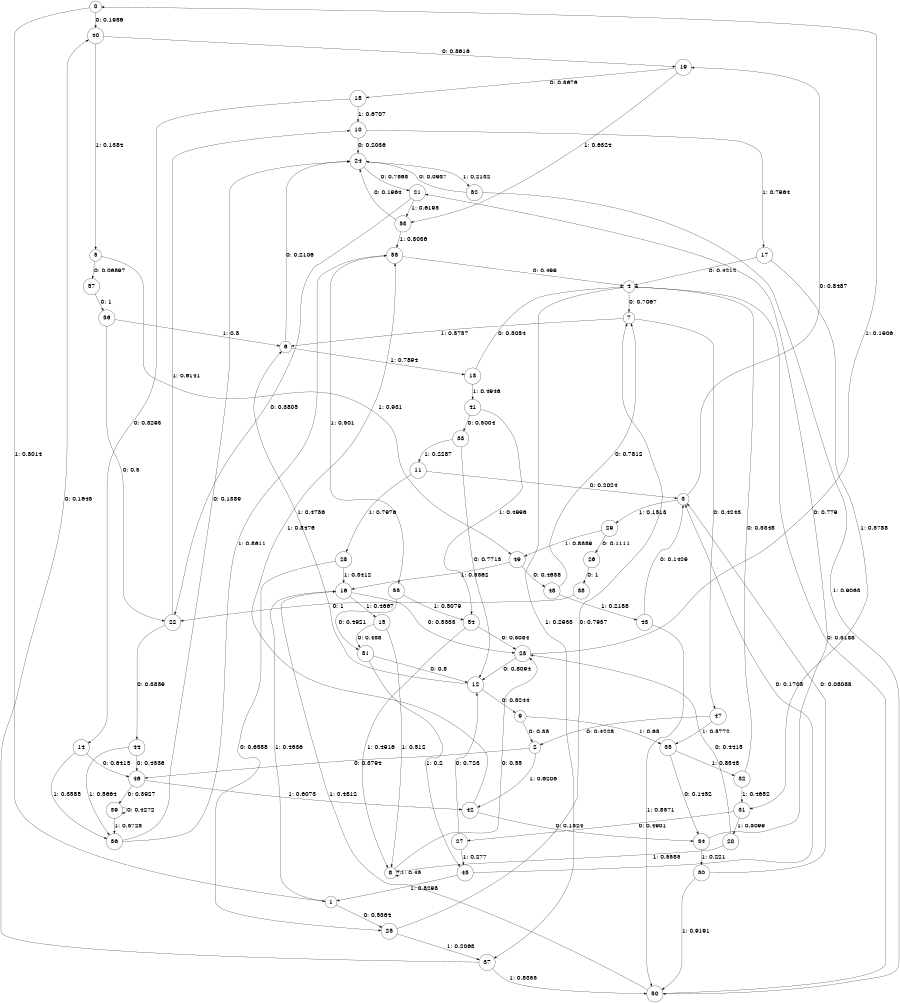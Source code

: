 digraph "ch6faceL10" {
size = "6,8.5";
ratio = "fill";
node [shape = circle];
node [fontsize = 24];
edge [fontsize = 24];
0 -> 40 [label = "0: 0.1986   "];
0 -> 1 [label = "1: 0.8014   "];
1 -> 25 [label = "0: 0.5364   "];
1 -> 16 [label = "1: 0.4636   "];
2 -> 46 [label = "0: 0.3794   "];
2 -> 42 [label = "1: 0.6206   "];
3 -> 19 [label = "0: 0.8487   "];
3 -> 29 [label = "1: 0.1513   "];
4 -> 7 [label = "0: 0.7067   "];
4 -> 37 [label = "1: 0.2933   "];
5 -> 57 [label = "0: 0.06897  "];
5 -> 49 [label = "1: 0.931    "];
6 -> 24 [label = "0: 0.2106   "];
6 -> 13 [label = "1: 0.7894   "];
7 -> 47 [label = "0: 0.4243   "];
7 -> 6 [label = "1: 0.5757   "];
8 -> 23 [label = "0: 0.55     "];
8 -> 8 [label = "1: 0.45     "];
9 -> 2 [label = "0: 0.35     "];
9 -> 35 [label = "1: 0.65     "];
10 -> 24 [label = "0: 0.2036   "];
10 -> 17 [label = "1: 0.7964   "];
11 -> 3 [label = "0: 0.2024   "];
11 -> 28 [label = "1: 0.7976   "];
12 -> 9 [label = "0: 0.5244   "];
12 -> 6 [label = "1: 0.4756   "];
13 -> 4 [label = "0: 0.5054   "];
13 -> 41 [label = "1: 0.4946   "];
14 -> 46 [label = "0: 0.6415   "];
14 -> 36 [label = "1: 0.3585   "];
15 -> 51 [label = "0: 0.488    "];
15 -> 8 [label = "1: 0.512    "];
16 -> 23 [label = "0: 0.5333   "];
16 -> 15 [label = "1: 0.4667   "];
17 -> 4 [label = "0: 0.4212   "];
17 -> 31 [label = "1: 0.5788   "];
18 -> 14 [label = "0: 0.3293   "];
18 -> 10 [label = "1: 0.6707   "];
19 -> 18 [label = "0: 0.3676   "];
19 -> 53 [label = "1: 0.6324   "];
20 -> 23 [label = "0: 0.4415   "];
20 -> 8 [label = "1: 0.5585   "];
21 -> 22 [label = "0: 0.3805   "];
21 -> 53 [label = "1: 0.6195   "];
22 -> 44 [label = "0: 0.3859   "];
22 -> 10 [label = "1: 0.6141   "];
23 -> 12 [label = "0: 0.8094   "];
23 -> 0 [label = "1: 0.1906   "];
24 -> 21 [label = "0: 0.7868   "];
24 -> 52 [label = "1: 0.2132   "];
25 -> 7 [label = "0: 0.7937   "];
25 -> 37 [label = "1: 0.2063   "];
26 -> 38 [label = "0: 1        "];
27 -> 12 [label = "0: 0.723    "];
27 -> 45 [label = "1: 0.277    "];
28 -> 25 [label = "0: 0.6588   "];
28 -> 16 [label = "1: 0.3412   "];
29 -> 26 [label = "0: 0.1111   "];
29 -> 49 [label = "1: 0.8889   "];
30 -> 3 [label = "0: 0.08088  "];
30 -> 50 [label = "1: 0.9191   "];
31 -> 27 [label = "0: 0.4901   "];
31 -> 20 [label = "1: 0.5099   "];
32 -> 4 [label = "0: 0.5348   "];
32 -> 31 [label = "1: 0.4652   "];
33 -> 12 [label = "0: 0.7713   "];
33 -> 11 [label = "1: 0.2287   "];
34 -> 21 [label = "0: 0.779    "];
34 -> 30 [label = "1: 0.221    "];
35 -> 34 [label = "0: 0.1452   "];
35 -> 32 [label = "1: 0.8548   "];
36 -> 24 [label = "0: 0.1389   "];
36 -> 58 [label = "1: 0.8611   "];
37 -> 40 [label = "0: 0.1645   "];
37 -> 50 [label = "1: 0.8355   "];
38 -> 22 [label = "0: 1        "];
39 -> 39 [label = "0: 0.4272   "];
39 -> 36 [label = "1: 0.5728   "];
40 -> 19 [label = "0: 0.8616   "];
40 -> 5 [label = "1: 0.1384   "];
41 -> 33 [label = "0: 0.5004   "];
41 -> 54 [label = "1: 0.4996   "];
42 -> 34 [label = "0: 0.1524   "];
42 -> 58 [label = "1: 0.8476   "];
43 -> 3 [label = "0: 0.1429   "];
43 -> 50 [label = "1: 0.8571   "];
44 -> 46 [label = "0: 0.4336   "];
44 -> 36 [label = "1: 0.5664   "];
45 -> 3 [label = "0: 0.1705   "];
45 -> 1 [label = "1: 0.8295   "];
46 -> 39 [label = "0: 0.3927   "];
46 -> 42 [label = "1: 0.6073   "];
47 -> 2 [label = "0: 0.4228   "];
47 -> 35 [label = "1: 0.5772   "];
48 -> 7 [label = "0: 0.7812   "];
48 -> 43 [label = "1: 0.2188   "];
49 -> 48 [label = "0: 0.4638   "];
49 -> 16 [label = "1: 0.5362   "];
50 -> 4 [label = "0: 0.5188   "];
50 -> 16 [label = "1: 0.4812   "];
51 -> 12 [label = "0: 0.8      "];
51 -> 45 [label = "1: 0.2      "];
52 -> 24 [label = "0: 0.0937   "];
52 -> 50 [label = "1: 0.9063   "];
53 -> 24 [label = "0: 0.1964   "];
53 -> 58 [label = "1: 0.8036   "];
54 -> 23 [label = "0: 0.5084   "];
54 -> 8 [label = "1: 0.4916   "];
55 -> 51 [label = "0: 0.4921   "];
55 -> 54 [label = "1: 0.5079   "];
56 -> 22 [label = "0: 0.5      "];
56 -> 6 [label = "1: 0.5      "];
57 -> 56 [label = "0: 1        "];
58 -> 4 [label = "0: 0.499    "];
58 -> 55 [label = "1: 0.501    "];
}